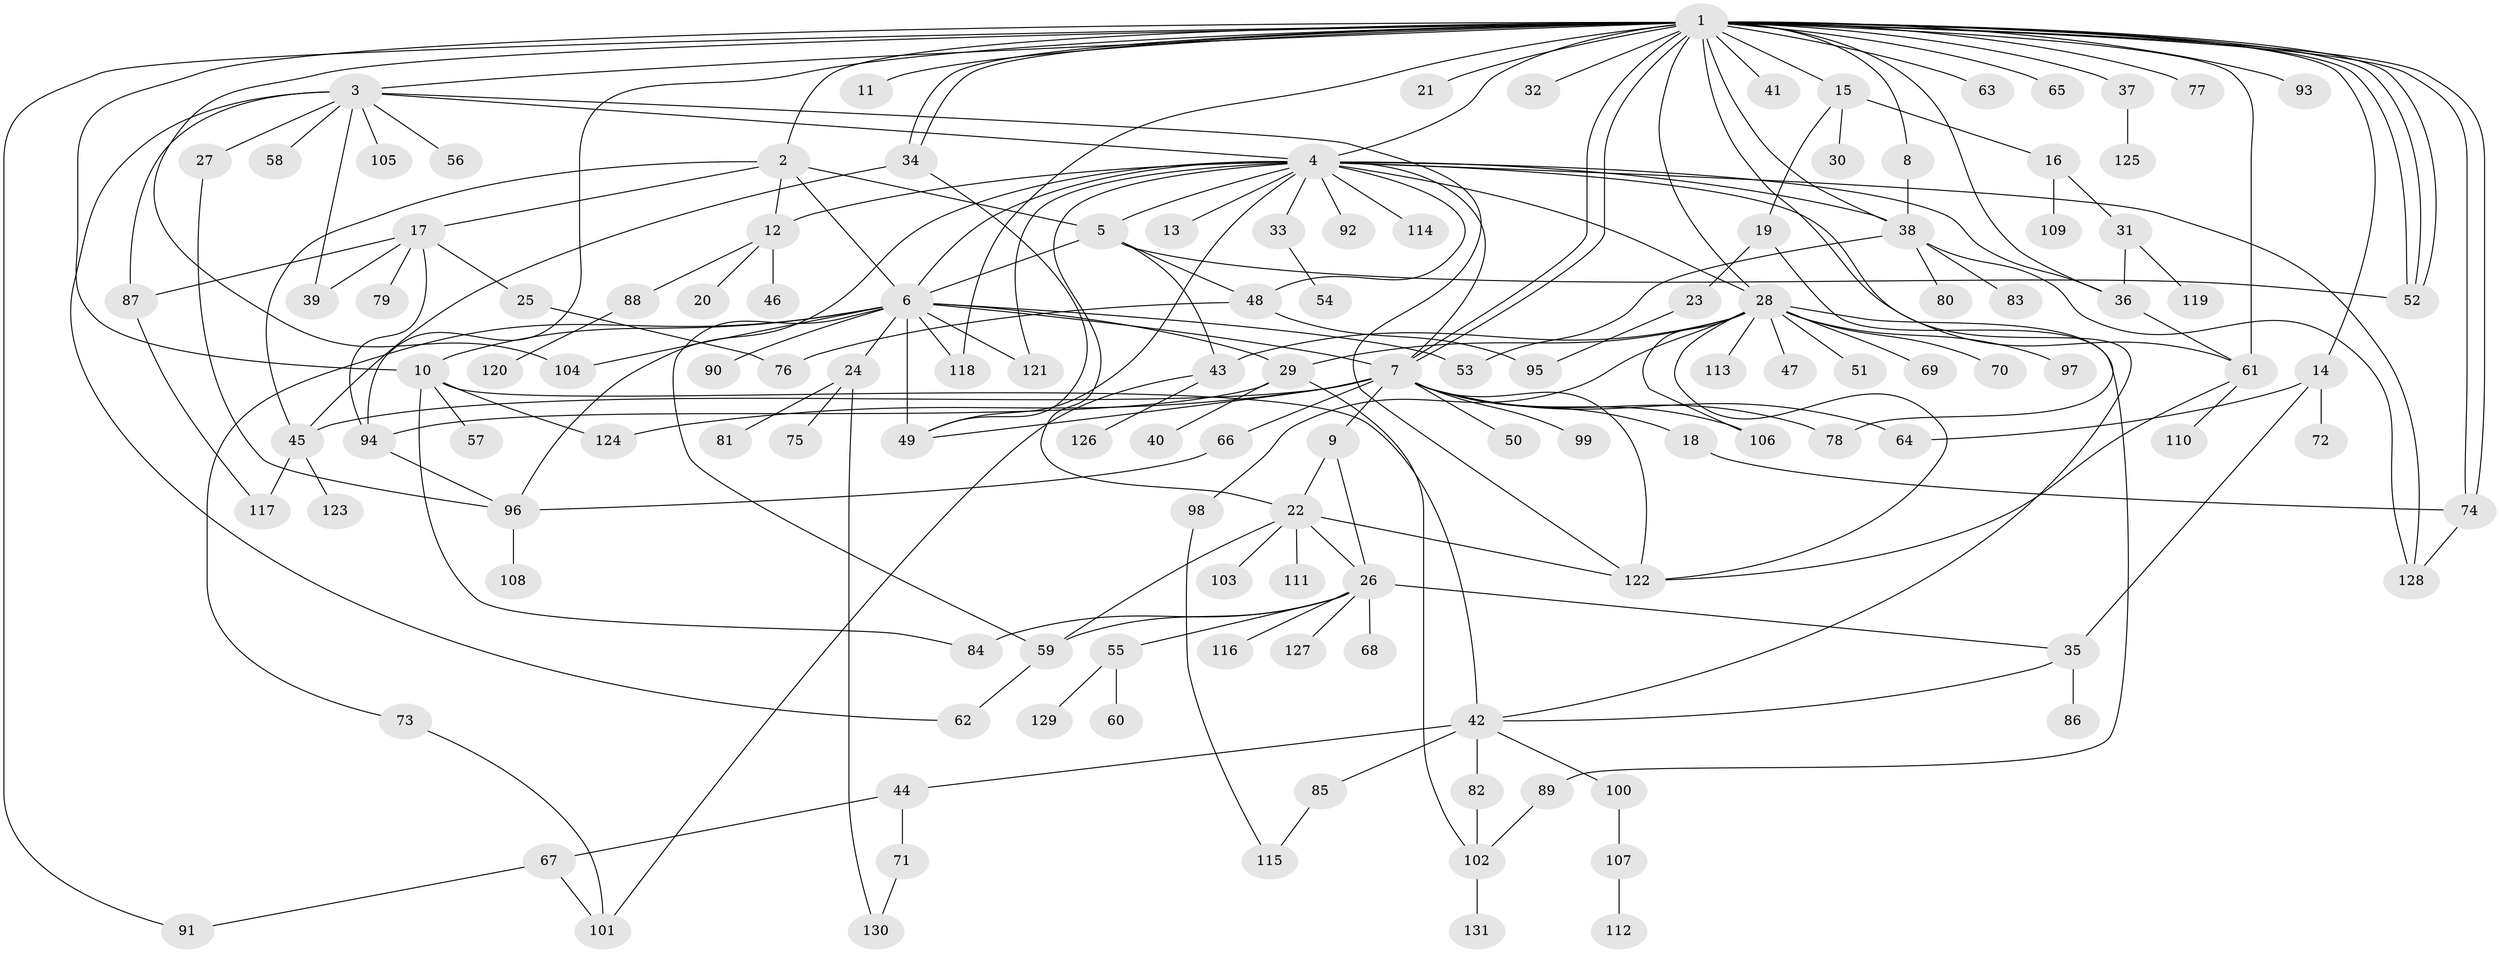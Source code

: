 // coarse degree distribution, {29: 0.015151515151515152, 1: 0.45454545454545453, 5: 0.045454545454545456, 3: 0.07575757575757576, 2: 0.10606060606060606, 4: 0.15151515151515152, 6: 0.030303030303030304, 13: 0.030303030303030304, 9: 0.030303030303030304, 14: 0.015151515151515152, 7: 0.030303030303030304, 17: 0.015151515151515152}
// Generated by graph-tools (version 1.1) at 2025/46/03/06/25 01:46:56]
// undirected, 131 vertices, 200 edges
graph export_dot {
graph [start="1"]
  node [color=gray90,style=filled];
  1;
  2;
  3;
  4;
  5;
  6;
  7;
  8;
  9;
  10;
  11;
  12;
  13;
  14;
  15;
  16;
  17;
  18;
  19;
  20;
  21;
  22;
  23;
  24;
  25;
  26;
  27;
  28;
  29;
  30;
  31;
  32;
  33;
  34;
  35;
  36;
  37;
  38;
  39;
  40;
  41;
  42;
  43;
  44;
  45;
  46;
  47;
  48;
  49;
  50;
  51;
  52;
  53;
  54;
  55;
  56;
  57;
  58;
  59;
  60;
  61;
  62;
  63;
  64;
  65;
  66;
  67;
  68;
  69;
  70;
  71;
  72;
  73;
  74;
  75;
  76;
  77;
  78;
  79;
  80;
  81;
  82;
  83;
  84;
  85;
  86;
  87;
  88;
  89;
  90;
  91;
  92;
  93;
  94;
  95;
  96;
  97;
  98;
  99;
  100;
  101;
  102;
  103;
  104;
  105;
  106;
  107;
  108;
  109;
  110;
  111;
  112;
  113;
  114;
  115;
  116;
  117;
  118;
  119;
  120;
  121;
  122;
  123;
  124;
  125;
  126;
  127;
  128;
  129;
  130;
  131;
  1 -- 2;
  1 -- 3;
  1 -- 4;
  1 -- 7;
  1 -- 7;
  1 -- 8;
  1 -- 10;
  1 -- 11;
  1 -- 14;
  1 -- 15;
  1 -- 21;
  1 -- 28;
  1 -- 32;
  1 -- 34;
  1 -- 34;
  1 -- 36;
  1 -- 37;
  1 -- 38;
  1 -- 41;
  1 -- 42;
  1 -- 52;
  1 -- 52;
  1 -- 52;
  1 -- 61;
  1 -- 63;
  1 -- 65;
  1 -- 74;
  1 -- 74;
  1 -- 77;
  1 -- 91;
  1 -- 93;
  1 -- 94;
  1 -- 104;
  1 -- 118;
  2 -- 5;
  2 -- 6;
  2 -- 12;
  2 -- 17;
  2 -- 45;
  3 -- 4;
  3 -- 27;
  3 -- 39;
  3 -- 56;
  3 -- 58;
  3 -- 62;
  3 -- 87;
  3 -- 105;
  3 -- 122;
  4 -- 5;
  4 -- 6;
  4 -- 7;
  4 -- 12;
  4 -- 13;
  4 -- 22;
  4 -- 28;
  4 -- 33;
  4 -- 36;
  4 -- 38;
  4 -- 48;
  4 -- 49;
  4 -- 61;
  4 -- 92;
  4 -- 96;
  4 -- 114;
  4 -- 121;
  4 -- 128;
  5 -- 6;
  5 -- 43;
  5 -- 48;
  5 -- 52;
  6 -- 7;
  6 -- 10;
  6 -- 24;
  6 -- 29;
  6 -- 49;
  6 -- 53;
  6 -- 59;
  6 -- 73;
  6 -- 90;
  6 -- 104;
  6 -- 118;
  6 -- 121;
  7 -- 9;
  7 -- 18;
  7 -- 45;
  7 -- 49;
  7 -- 50;
  7 -- 64;
  7 -- 66;
  7 -- 78;
  7 -- 99;
  7 -- 106;
  7 -- 122;
  7 -- 124;
  8 -- 38;
  9 -- 22;
  9 -- 26;
  10 -- 42;
  10 -- 57;
  10 -- 84;
  10 -- 124;
  12 -- 20;
  12 -- 46;
  12 -- 88;
  14 -- 35;
  14 -- 64;
  14 -- 72;
  15 -- 16;
  15 -- 19;
  15 -- 30;
  16 -- 31;
  16 -- 109;
  17 -- 25;
  17 -- 39;
  17 -- 79;
  17 -- 87;
  17 -- 94;
  18 -- 74;
  19 -- 23;
  19 -- 78;
  22 -- 26;
  22 -- 59;
  22 -- 103;
  22 -- 111;
  22 -- 122;
  23 -- 95;
  24 -- 75;
  24 -- 81;
  24 -- 130;
  25 -- 76;
  26 -- 35;
  26 -- 55;
  26 -- 59;
  26 -- 68;
  26 -- 84;
  26 -- 116;
  26 -- 127;
  27 -- 96;
  28 -- 29;
  28 -- 43;
  28 -- 47;
  28 -- 51;
  28 -- 69;
  28 -- 70;
  28 -- 89;
  28 -- 97;
  28 -- 98;
  28 -- 106;
  28 -- 113;
  28 -- 122;
  29 -- 40;
  29 -- 94;
  29 -- 102;
  31 -- 36;
  31 -- 119;
  33 -- 54;
  34 -- 45;
  34 -- 49;
  35 -- 42;
  35 -- 86;
  36 -- 61;
  37 -- 125;
  38 -- 53;
  38 -- 80;
  38 -- 83;
  38 -- 128;
  42 -- 44;
  42 -- 82;
  42 -- 85;
  42 -- 100;
  43 -- 101;
  43 -- 126;
  44 -- 67;
  44 -- 71;
  45 -- 117;
  45 -- 123;
  48 -- 76;
  48 -- 95;
  55 -- 60;
  55 -- 129;
  59 -- 62;
  61 -- 110;
  61 -- 122;
  66 -- 96;
  67 -- 91;
  67 -- 101;
  71 -- 130;
  73 -- 101;
  74 -- 128;
  82 -- 102;
  85 -- 115;
  87 -- 117;
  88 -- 120;
  89 -- 102;
  94 -- 96;
  96 -- 108;
  98 -- 115;
  100 -- 107;
  102 -- 131;
  107 -- 112;
}
